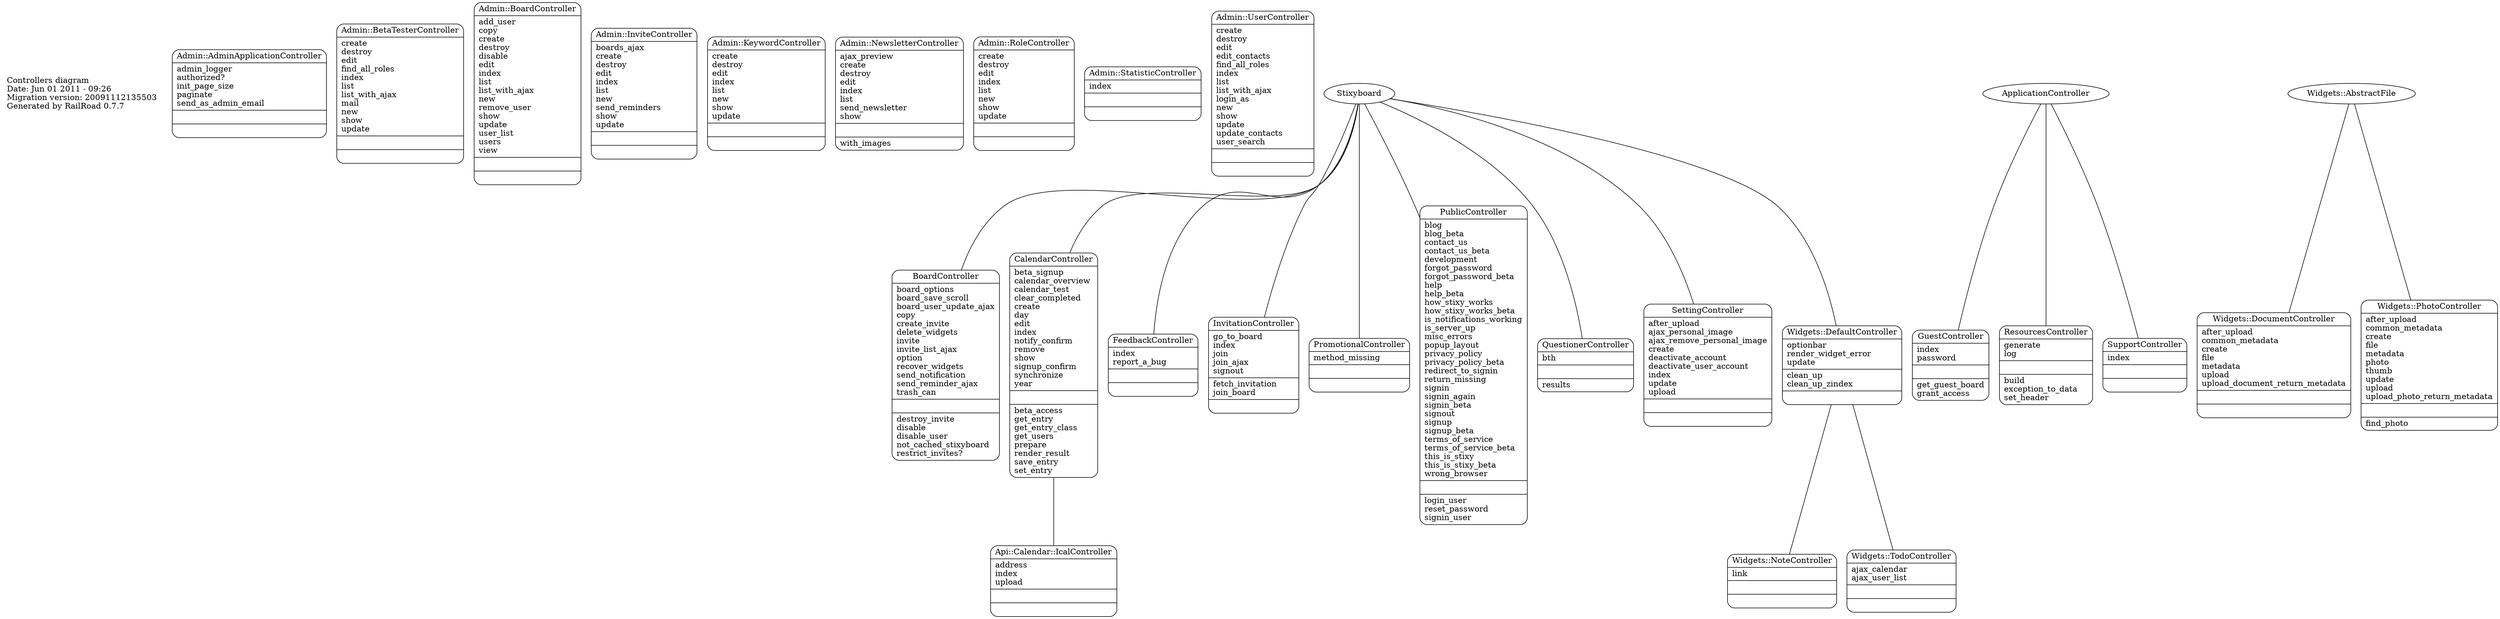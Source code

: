 digraph controllers_diagram {
	graph[overlap=false, splines=true]
	_diagram_info [shape="plaintext", label="Controllers diagram\lDate: Jun 01 2011 - 09:26\lMigration version: 20091112135503\lGenerated by RailRoad 0.7.7\l", fontsize=14]
	"Admin::AdminApplicationController" [shape=Mrecord, label="{Admin::AdminApplicationController|admin_logger\lauthorized?\linit_page_size\lpaginate\lsend_as_admin_email\l|\l|\l}"]
	"Admin::BetaTesterController" [shape=Mrecord, label="{Admin::BetaTesterController|create\ldestroy\ledit\lfind_all_roles\lindex\llist\llist_with_ajax\lmail\lnew\lshow\lupdate\l|\l|\l}"]
	"Admin::BoardController" [shape=Mrecord, label="{Admin::BoardController|add_user\lcopy\lcreate\ldestroy\ldisable\ledit\lindex\llist\llist_with_ajax\lnew\lremove_user\lshow\lupdate\luser_list\lusers\lview\l|\l|\l}"]
	"Admin::InviteController" [shape=Mrecord, label="{Admin::InviteController|boards_ajax\lcreate\ldestroy\ledit\lindex\llist\lnew\lsend_reminders\lshow\lupdate\l|\l|\l}"]
	"Admin::KeywordController" [shape=Mrecord, label="{Admin::KeywordController|create\ldestroy\ledit\lindex\llist\lnew\lshow\lupdate\l|\l|\l}"]
	"Admin::NewsletterController" [shape=Mrecord, label="{Admin::NewsletterController|ajax_preview\lcreate\ldestroy\ledit\lindex\llist\lsend_newsletter\lshow\l|\l|with_images\l}"]
	"Admin::RoleController" [shape=Mrecord, label="{Admin::RoleController|create\ldestroy\ledit\lindex\llist\lnew\lshow\lupdate\l|\l|\l}"]
	"Admin::StatisticController" [shape=Mrecord, label="{Admin::StatisticController|index\l|\l|\l}"]
	"Admin::UserController" [shape=Mrecord, label="{Admin::UserController|create\ldestroy\ledit\ledit_contacts\lfind_all_roles\lindex\llist\llist_with_ajax\llogin_as\lnew\lshow\lupdate\lupdate_contacts\luser_search\l|\l|\l}"]
	"Api::Calendar::IcalController" [shape=Mrecord, label="{Api::Calendar::IcalController|address\lindex\lupload\l|\l|\l}"]
	"BoardController" [shape=Mrecord, label="{BoardController|board_options\lboard_save_scroll\lboard_user_update_ajax\lcopy\lcreate_invite\ldelete_widgets\linvite\linvite_list_ajax\loption\lrecover_widgets\lsend_notification\lsend_reminder_ajax\ltrash_can\l|\l|destroy_invite\ldisable\ldisable_user\lnot_cached_stixyboard\lrestrict_invites?\l}"]
	"CalendarController" [shape=Mrecord, label="{CalendarController|beta_signup\lcalendar_overview\lcalendar_test\lclear_completed\lcreate\lday\ledit\lindex\lnotify_confirm\lremove\lshow\lsignup_confirm\lsynchronize\lyear\l|\l|beta_access\lget_entry\lget_entry_class\lget_users\lprepare\lrender_result\lsave_entry\lset_entry\l}"]
	"FeedbackController" [shape=Mrecord, label="{FeedbackController|index\lreport_a_bug\l|\l|\l}"]
	"GuestController" [shape=Mrecord, label="{GuestController|index\lpassword\l|\l|get_guest_board\lgrant_access\l}"]
	"InvitationController" [shape=Mrecord, label="{InvitationController|go_to_board\lindex\ljoin\ljoin_ajax\lsignout\l|fetch_invitation\ljoin_board\l|\l}"]
	"PromotionalController" [shape=Mrecord, label="{PromotionalController|method_missing\l|\l|\l}"]
	"PublicController" [shape=Mrecord, label="{PublicController|blog\lblog_beta\lcontact_us\lcontact_us_beta\ldevelopment\lforgot_password\lforgot_password_beta\lhelp\lhelp_beta\lhow_stixy_works\lhow_stixy_works_beta\lis_notifications_working\lis_server_up\lmisc_errors\lpopup_layout\lprivacy_policy\lprivacy_policy_beta\lredirect_to_signin\lreturn_missing\lsignin\lsignin_again\lsignin_beta\lsignout\lsignup\lsignup_beta\lterms_of_service\lterms_of_service_beta\lthis_is_stixy\lthis_is_stixy_beta\lwrong_browser\l|\l|login_user\lreset_password\lsignin_user\l}"]
	"QuestionerController" [shape=Mrecord, label="{QuestionerController|bth\l|\l|results\l}"]
	"ResourcesController" [shape=Mrecord, label="{ResourcesController|generate\llog\l|\l|build\lexception_to_data\lset_header\l}"]
	"SettingController" [shape=Mrecord, label="{SettingController|after_upload\lajax_personal_image\lajax_remove_personal_image\lcreate\ldeactivate_account\ldeactivate_user_account\lindex\lupdate\lupload\l|\l|\l}"]
	"SupportController" [shape=Mrecord, label="{SupportController|index\l|\l|\l}"]
	"Widgets::DefaultController" [shape=Mrecord, label="{Widgets::DefaultController|optionbar\lrender_widget_error\lupdate\l|clean_up\lclean_up_zindex\l|\l}"]
	"Widgets::DocumentController" [shape=Mrecord, label="{Widgets::DocumentController|after_upload\lcommon_metadata\lcreate\lfile\lmetadata\lupload\lupload_document_return_metadata\l|\l|\l}"]
	"Widgets::NoteController" [shape=Mrecord, label="{Widgets::NoteController|link\l|\l|\l}"]
	"Widgets::PhotoController" [shape=Mrecord, label="{Widgets::PhotoController|after_upload\lcommon_metadata\lcreate\lfile\lmetadata\lphoto\lthumb\lupdate\lupload\lupload_photo_return_metadata\l|\l|find_photo\l}"]
	"Widgets::TodoController" [shape=Mrecord, label="{Widgets::TodoController|ajax_calendar\lajax_user_list\l|\l|\l}"]
	"CalendarController" -> "Api::Calendar::IcalController" [arrowhead="none", arrowtail="onormal"]
	"Stixyboard" -> "BoardController" [arrowhead="none", arrowtail="onormal"]
	"Stixyboard" -> "CalendarController" [arrowhead="none", arrowtail="onormal"]
	"Stixyboard" -> "FeedbackController" [arrowhead="none", arrowtail="onormal"]
	"ApplicationController" -> "GuestController" [arrowhead="none", arrowtail="onormal"]
	"Stixyboard" -> "InvitationController" [arrowhead="none", arrowtail="onormal"]
	"Stixyboard" -> "PromotionalController" [arrowhead="none", arrowtail="onormal"]
	"Stixyboard" -> "PublicController" [arrowhead="none", arrowtail="onormal"]
	"Stixyboard" -> "QuestionerController" [arrowhead="none", arrowtail="onormal"]
	"ApplicationController" -> "ResourcesController" [arrowhead="none", arrowtail="onormal"]
	"Stixyboard" -> "SettingController" [arrowhead="none", arrowtail="onormal"]
	"ApplicationController" -> "SupportController" [arrowhead="none", arrowtail="onormal"]
	"Stixyboard" -> "Widgets::DefaultController" [arrowhead="none", arrowtail="onormal"]
	"Widgets::AbstractFile" -> "Widgets::DocumentController" [arrowhead="none", arrowtail="onormal"]
	"Widgets::DefaultController" -> "Widgets::NoteController" [arrowhead="none", arrowtail="onormal"]
	"Widgets::AbstractFile" -> "Widgets::PhotoController" [arrowhead="none", arrowtail="onormal"]
	"Widgets::DefaultController" -> "Widgets::TodoController" [arrowhead="none", arrowtail="onormal"]
}
